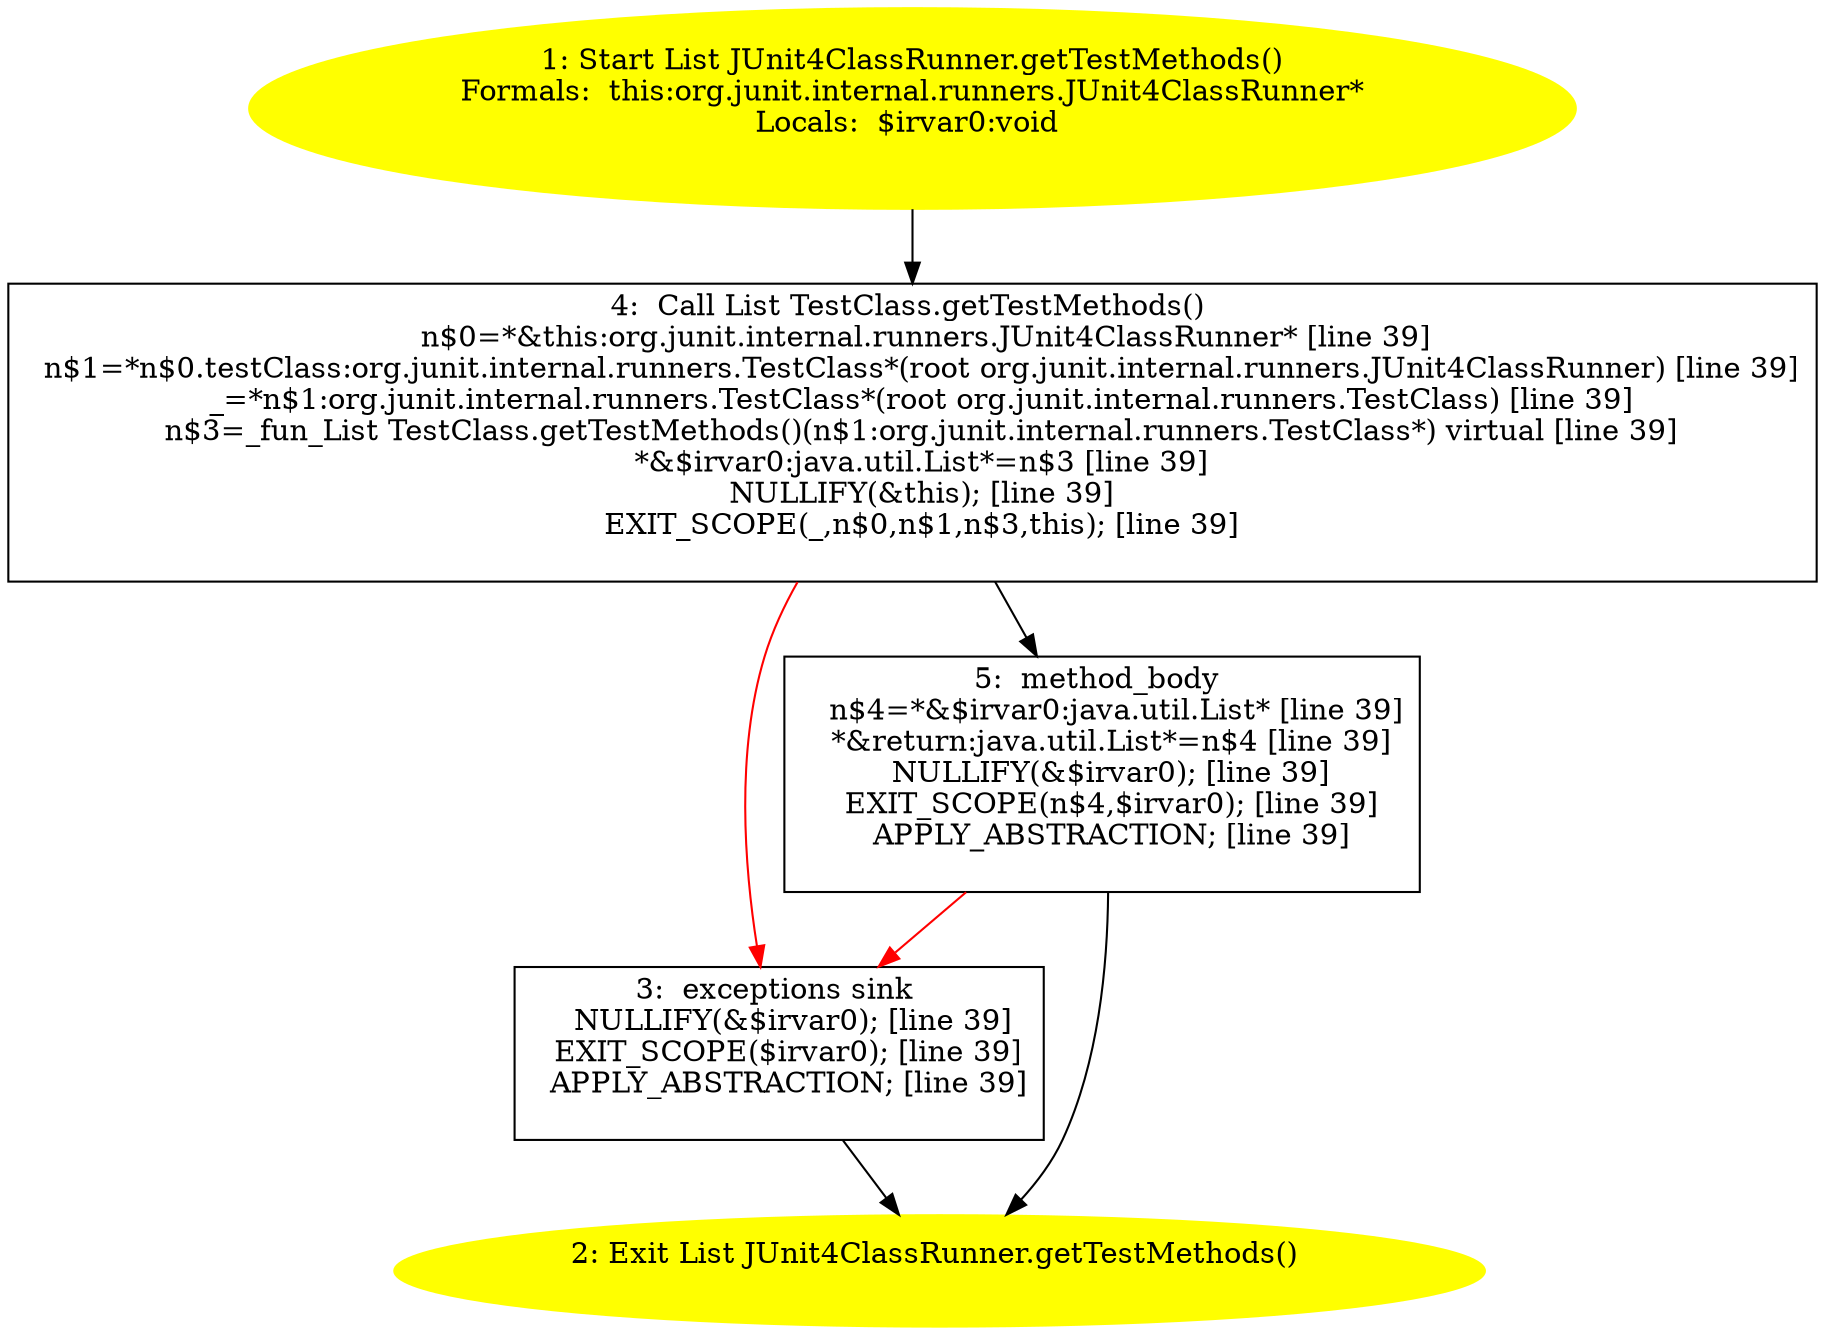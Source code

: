 /* @generated */
digraph cfg {
"org.junit.internal.runners.JUnit4ClassRunner.getTestMethods():java.util.List.2eab813cbe2e9aac0787cfcfa30f49d9_1" [label="1: Start List JUnit4ClassRunner.getTestMethods()\nFormals:  this:org.junit.internal.runners.JUnit4ClassRunner*\nLocals:  $irvar0:void \n  " color=yellow style=filled]
	

	 "org.junit.internal.runners.JUnit4ClassRunner.getTestMethods():java.util.List.2eab813cbe2e9aac0787cfcfa30f49d9_1" -> "org.junit.internal.runners.JUnit4ClassRunner.getTestMethods():java.util.List.2eab813cbe2e9aac0787cfcfa30f49d9_4" ;
"org.junit.internal.runners.JUnit4ClassRunner.getTestMethods():java.util.List.2eab813cbe2e9aac0787cfcfa30f49d9_2" [label="2: Exit List JUnit4ClassRunner.getTestMethods() \n  " color=yellow style=filled]
	

"org.junit.internal.runners.JUnit4ClassRunner.getTestMethods():java.util.List.2eab813cbe2e9aac0787cfcfa30f49d9_3" [label="3:  exceptions sink \n   NULLIFY(&$irvar0); [line 39]\n  EXIT_SCOPE($irvar0); [line 39]\n  APPLY_ABSTRACTION; [line 39]\n " shape="box"]
	

	 "org.junit.internal.runners.JUnit4ClassRunner.getTestMethods():java.util.List.2eab813cbe2e9aac0787cfcfa30f49d9_3" -> "org.junit.internal.runners.JUnit4ClassRunner.getTestMethods():java.util.List.2eab813cbe2e9aac0787cfcfa30f49d9_2" ;
"org.junit.internal.runners.JUnit4ClassRunner.getTestMethods():java.util.List.2eab813cbe2e9aac0787cfcfa30f49d9_4" [label="4:  Call List TestClass.getTestMethods() \n   n$0=*&this:org.junit.internal.runners.JUnit4ClassRunner* [line 39]\n  n$1=*n$0.testClass:org.junit.internal.runners.TestClass*(root org.junit.internal.runners.JUnit4ClassRunner) [line 39]\n  _=*n$1:org.junit.internal.runners.TestClass*(root org.junit.internal.runners.TestClass) [line 39]\n  n$3=_fun_List TestClass.getTestMethods()(n$1:org.junit.internal.runners.TestClass*) virtual [line 39]\n  *&$irvar0:java.util.List*=n$3 [line 39]\n  NULLIFY(&this); [line 39]\n  EXIT_SCOPE(_,n$0,n$1,n$3,this); [line 39]\n " shape="box"]
	

	 "org.junit.internal.runners.JUnit4ClassRunner.getTestMethods():java.util.List.2eab813cbe2e9aac0787cfcfa30f49d9_4" -> "org.junit.internal.runners.JUnit4ClassRunner.getTestMethods():java.util.List.2eab813cbe2e9aac0787cfcfa30f49d9_5" ;
	 "org.junit.internal.runners.JUnit4ClassRunner.getTestMethods():java.util.List.2eab813cbe2e9aac0787cfcfa30f49d9_4" -> "org.junit.internal.runners.JUnit4ClassRunner.getTestMethods():java.util.List.2eab813cbe2e9aac0787cfcfa30f49d9_3" [color="red" ];
"org.junit.internal.runners.JUnit4ClassRunner.getTestMethods():java.util.List.2eab813cbe2e9aac0787cfcfa30f49d9_5" [label="5:  method_body \n   n$4=*&$irvar0:java.util.List* [line 39]\n  *&return:java.util.List*=n$4 [line 39]\n  NULLIFY(&$irvar0); [line 39]\n  EXIT_SCOPE(n$4,$irvar0); [line 39]\n  APPLY_ABSTRACTION; [line 39]\n " shape="box"]
	

	 "org.junit.internal.runners.JUnit4ClassRunner.getTestMethods():java.util.List.2eab813cbe2e9aac0787cfcfa30f49d9_5" -> "org.junit.internal.runners.JUnit4ClassRunner.getTestMethods():java.util.List.2eab813cbe2e9aac0787cfcfa30f49d9_2" ;
	 "org.junit.internal.runners.JUnit4ClassRunner.getTestMethods():java.util.List.2eab813cbe2e9aac0787cfcfa30f49d9_5" -> "org.junit.internal.runners.JUnit4ClassRunner.getTestMethods():java.util.List.2eab813cbe2e9aac0787cfcfa30f49d9_3" [color="red" ];
}
